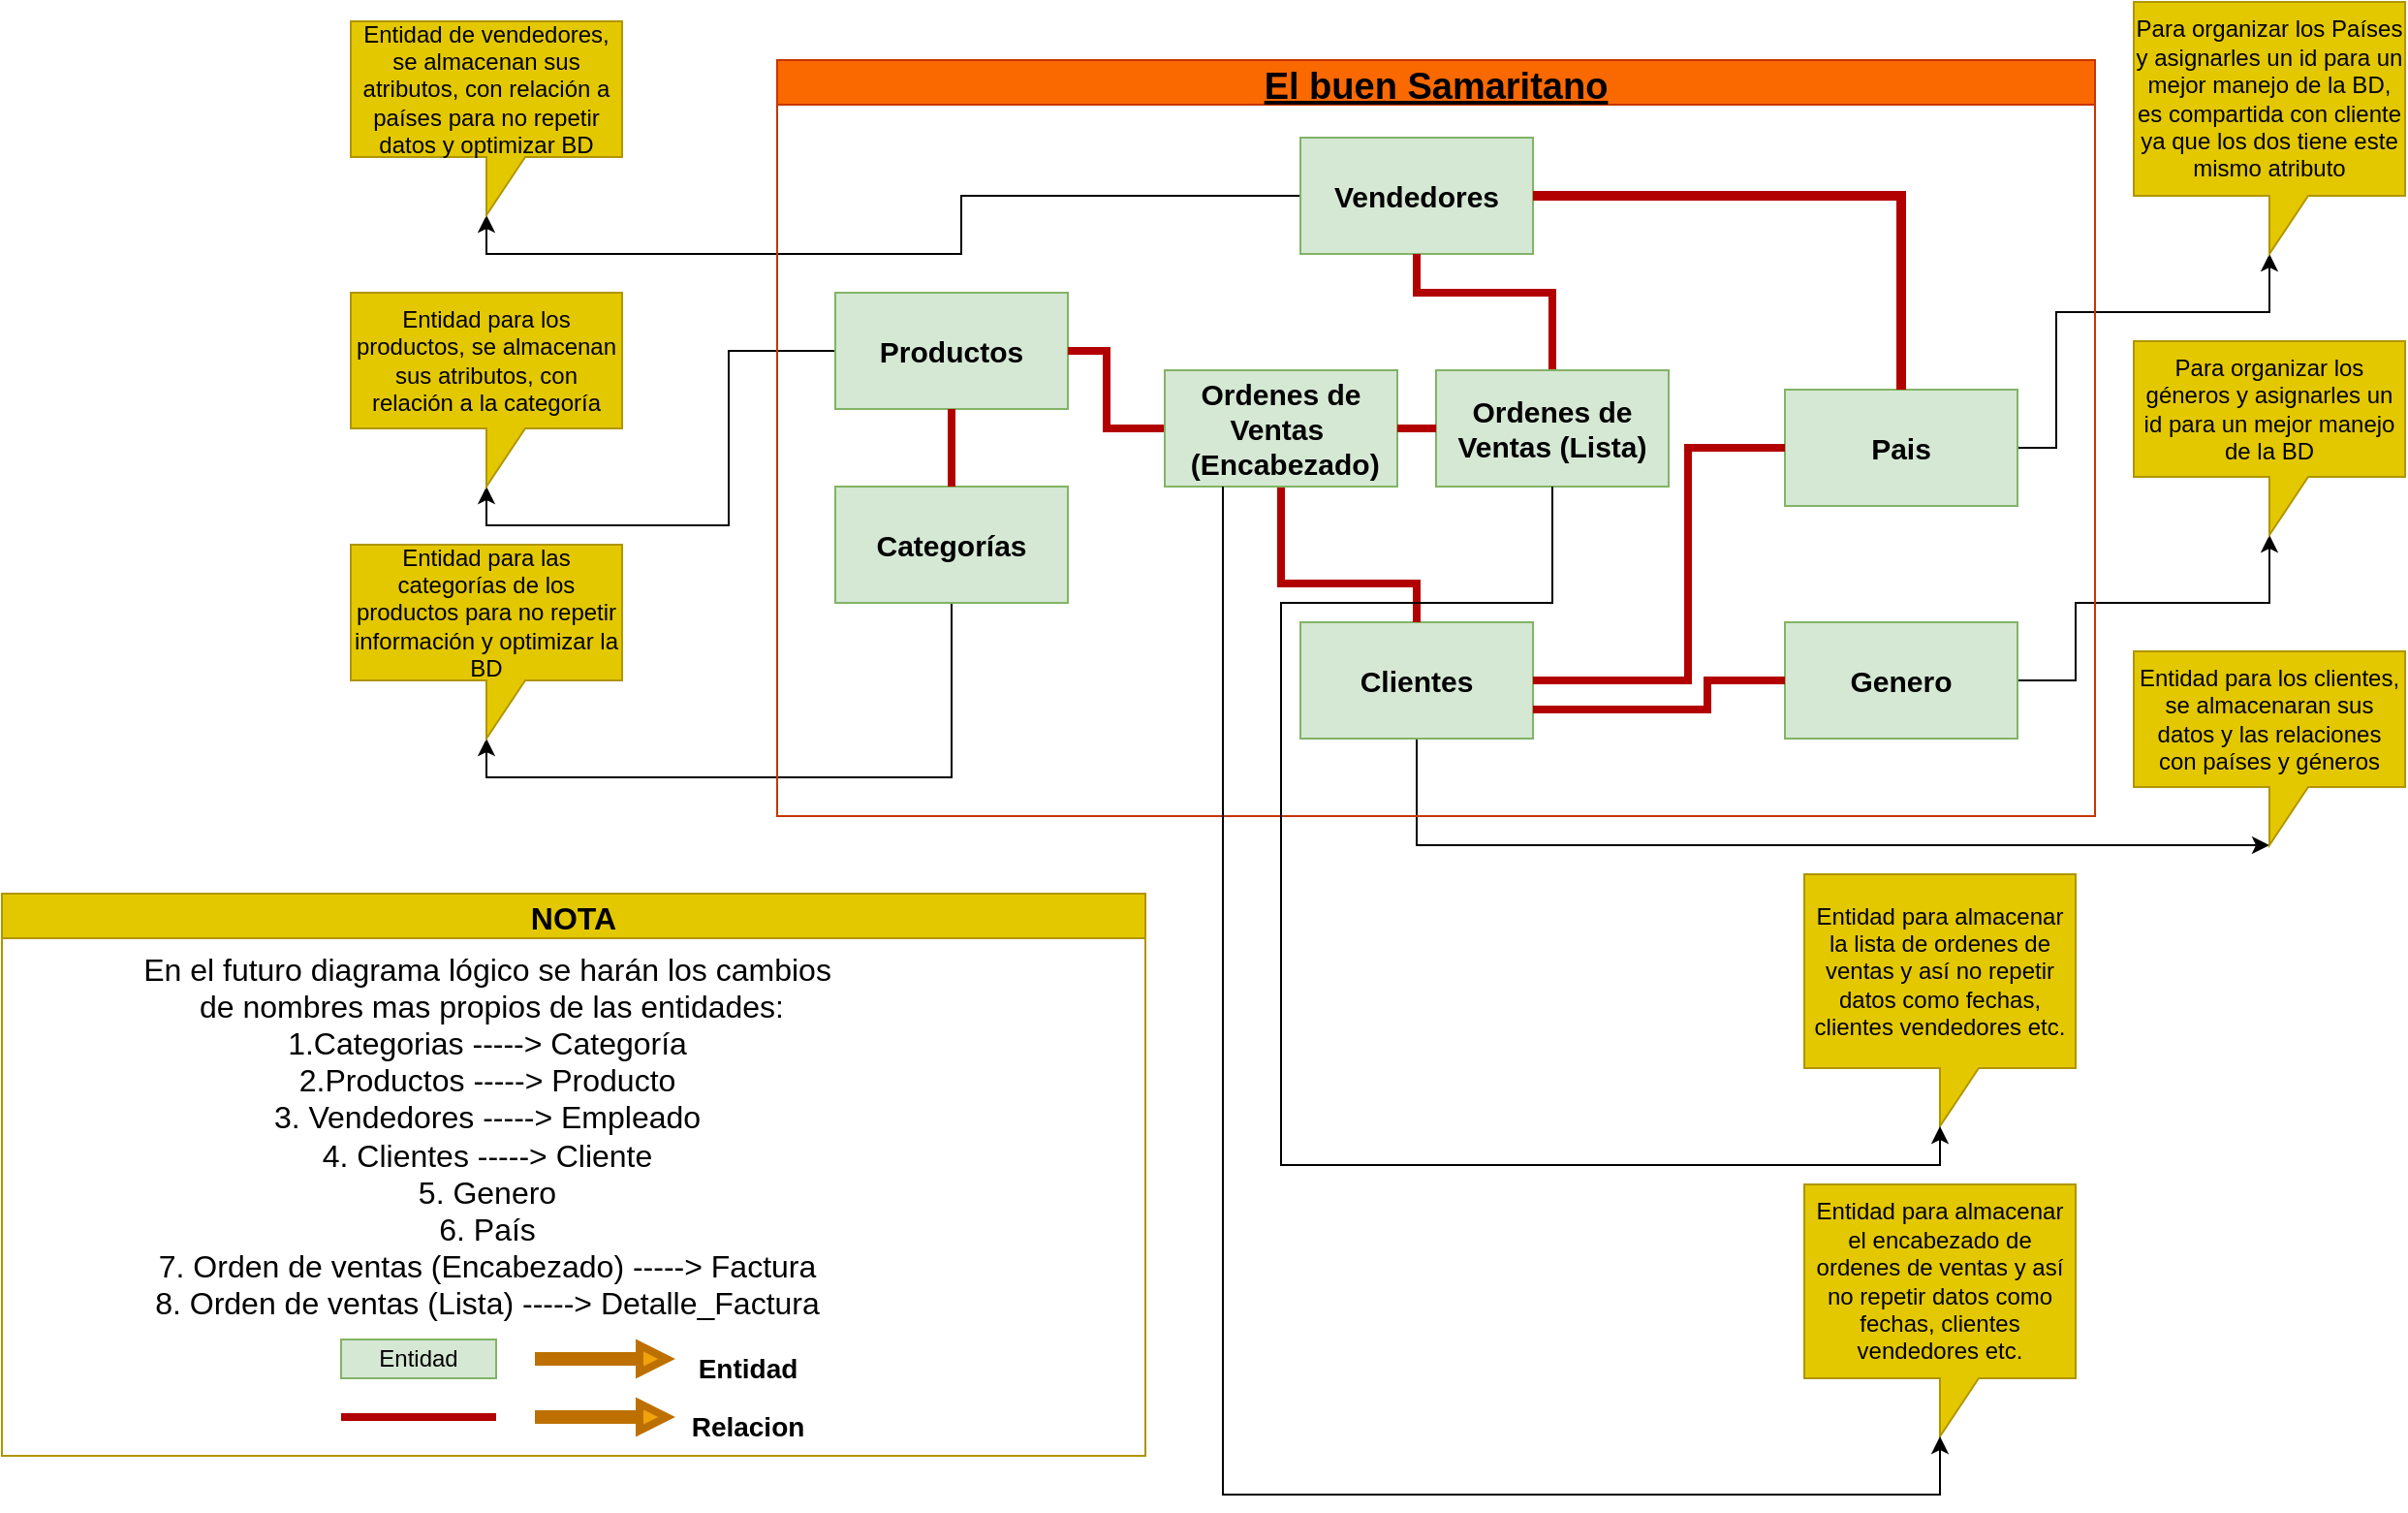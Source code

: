 <mxfile version="20.3.2" type="device"><diagram id="X2Kh6jawwMZ1K1NK5_Un" name="Página-1"><mxGraphModel dx="1157" dy="643" grid="1" gridSize="10" guides="1" tooltips="1" connect="1" arrows="1" fold="1" page="1" pageScale="1" pageWidth="827" pageHeight="1169" math="0" shadow="0"><root><mxCell id="0"/><mxCell id="1" parent="0"/><mxCell id="nUxTkYh7PNRf_B2qa-9Z-35" style="edgeStyle=orthogonalEdgeStyle;rounded=0;orthogonalLoop=1;jettySize=auto;html=1;exitX=0;exitY=0.5;exitDx=0;exitDy=0;entryX=0;entryY=0;entryDx=70;entryDy=100;entryPerimeter=0;fontSize=16;strokeWidth=1;" parent="1" source="nUxTkYh7PNRf_B2qa-9Z-1" target="nUxTkYh7PNRf_B2qa-9Z-34" edge="1"><mxGeometry relative="1" as="geometry"/></mxCell><mxCell id="nUxTkYh7PNRf_B2qa-9Z-1" value="&lt;font style=&quot;vertical-align: inherit;&quot;&gt;&lt;font size=&quot;1&quot; style=&quot;vertical-align: inherit;&quot;&gt;&lt;b style=&quot;font-size: 15px;&quot;&gt;Productos&lt;/b&gt;&lt;/font&gt;&lt;/font&gt;" style="rounded=0;whiteSpace=wrap;html=1;fillColor=#d5e8d4;strokeColor=#82b366;" parent="1" vertex="1"><mxGeometry x="440" y="360" width="120" height="60" as="geometry"/></mxCell><mxCell id="nUxTkYh7PNRf_B2qa-9Z-33" style="edgeStyle=orthogonalEdgeStyle;rounded=0;orthogonalLoop=1;jettySize=auto;html=1;exitX=0.5;exitY=1;exitDx=0;exitDy=0;entryX=0;entryY=0;entryDx=70;entryDy=100;entryPerimeter=0;fontSize=16;strokeWidth=1;" parent="1" source="nUxTkYh7PNRf_B2qa-9Z-2" target="nUxTkYh7PNRf_B2qa-9Z-32" edge="1"><mxGeometry relative="1" as="geometry"/></mxCell><mxCell id="nUxTkYh7PNRf_B2qa-9Z-2" value="&lt;font style=&quot;vertical-align: inherit;&quot;&gt;&lt;font style=&quot;vertical-align: inherit;&quot;&gt;&lt;font style=&quot;vertical-align: inherit;&quot;&gt;&lt;font style=&quot;vertical-align: inherit;&quot;&gt;&lt;span style=&quot;font-size: 15px;&quot;&gt;&lt;b&gt;Categorías&lt;/b&gt;&lt;/span&gt;&lt;br&gt;&lt;/font&gt;&lt;/font&gt;&lt;/font&gt;&lt;/font&gt;" style="rounded=0;whiteSpace=wrap;html=1;fillColor=#d5e8d4;strokeColor=#82b366;" parent="1" vertex="1"><mxGeometry x="440" y="460" width="120" height="60" as="geometry"/></mxCell><mxCell id="nUxTkYh7PNRf_B2qa-9Z-37" style="edgeStyle=orthogonalEdgeStyle;rounded=0;orthogonalLoop=1;jettySize=auto;html=1;exitX=0;exitY=0.5;exitDx=0;exitDy=0;entryX=0;entryY=0;entryDx=70;entryDy=100;entryPerimeter=0;fontSize=16;strokeWidth=1;" parent="1" source="nUxTkYh7PNRf_B2qa-9Z-3" target="nUxTkYh7PNRf_B2qa-9Z-36" edge="1"><mxGeometry relative="1" as="geometry"/></mxCell><mxCell id="nUxTkYh7PNRf_B2qa-9Z-3" value="&lt;font style=&quot;vertical-align: inherit; font-size: 15px;&quot;&gt;&lt;font style=&quot;vertical-align: inherit; font-size: 15px;&quot;&gt;&lt;font style=&quot;vertical-align: inherit; font-size: 15px;&quot;&gt;&lt;font style=&quot;vertical-align: inherit; font-size: 15px;&quot;&gt;&lt;font style=&quot;vertical-align: inherit; font-size: 15px;&quot;&gt;&lt;font style=&quot;vertical-align: inherit; font-size: 15px;&quot;&gt;Vendedores&lt;/font&gt;&lt;/font&gt;&lt;br style=&quot;font-size: 15px;&quot;&gt;&lt;/font&gt;&lt;/font&gt;&lt;/font&gt;&lt;/font&gt;" style="rounded=0;whiteSpace=wrap;html=1;fillColor=#d5e8d4;strokeColor=#82b366;fontStyle=1;fontSize=15;" parent="1" vertex="1"><mxGeometry x="680" y="280" width="120" height="60" as="geometry"/></mxCell><mxCell id="nUxTkYh7PNRf_B2qa-9Z-31" style="edgeStyle=orthogonalEdgeStyle;rounded=0;orthogonalLoop=1;jettySize=auto;html=1;exitX=0.5;exitY=1;exitDx=0;exitDy=0;fontSize=16;strokeWidth=1;entryX=0;entryY=0;entryDx=70;entryDy=100;entryPerimeter=0;" parent="1" source="nUxTkYh7PNRf_B2qa-9Z-4" target="nUxTkYh7PNRf_B2qa-9Z-30" edge="1"><mxGeometry relative="1" as="geometry"><mxPoint x="900" y="750" as="targetPoint"/><Array as="points"><mxPoint x="740" y="645"/></Array></mxGeometry></mxCell><mxCell id="nUxTkYh7PNRf_B2qa-9Z-4" value="&lt;font style=&quot;vertical-align: inherit; font-size: 15px;&quot;&gt;&lt;font style=&quot;vertical-align: inherit; font-size: 15px;&quot;&gt;&lt;font style=&quot;vertical-align: inherit; font-size: 15px;&quot;&gt;&lt;font style=&quot;vertical-align: inherit; font-size: 15px;&quot;&gt;&lt;font style=&quot;vertical-align: inherit; font-size: 15px;&quot;&gt;&lt;font style=&quot;vertical-align: inherit; font-size: 15px;&quot;&gt;Clientes&lt;/font&gt;&lt;/font&gt;&lt;br style=&quot;font-size: 15px;&quot;&gt;&lt;/font&gt;&lt;/font&gt;&lt;/font&gt;&lt;/font&gt;" style="rounded=0;whiteSpace=wrap;html=1;fillColor=#d5e8d4;strokeColor=#82b366;fontStyle=1;fontSize=15;" parent="1" vertex="1"><mxGeometry x="680" y="530" width="120" height="60" as="geometry"/></mxCell><mxCell id="nUxTkYh7PNRf_B2qa-9Z-6" value="" style="endArrow=none;html=1;rounded=0;exitX=0.5;exitY=0;exitDx=0;exitDy=0;entryX=0.5;entryY=1;entryDx=0;entryDy=0;fillColor=#e51400;strokeColor=#B20000;strokeWidth=4;" parent="1" source="nUxTkYh7PNRf_B2qa-9Z-4" target="nUxTkYh7PNRf_B2qa-9Z-5" edge="1"><mxGeometry width="50" height="50" relative="1" as="geometry"><mxPoint x="720" y="500" as="sourcePoint"/><mxPoint x="770" y="450" as="targetPoint"/><Array as="points"><mxPoint x="740" y="510"/><mxPoint x="670" y="510"/></Array></mxGeometry></mxCell><mxCell id="nUxTkYh7PNRf_B2qa-9Z-7" value="" style="endArrow=none;html=1;rounded=0;entryX=0.5;entryY=0;entryDx=0;entryDy=0;exitX=0.5;exitY=1;exitDx=0;exitDy=0;fillColor=#e51400;strokeColor=#B20000;strokeWidth=4;" parent="1" source="nUxTkYh7PNRf_B2qa-9Z-3" target="nUxTkYh7PNRf_B2qa-9Z-21" edge="1"><mxGeometry width="50" height="50" relative="1" as="geometry"><mxPoint x="720" y="500" as="sourcePoint"/><mxPoint x="770" y="450" as="targetPoint"/><Array as="points"><mxPoint x="740" y="360"/><mxPoint x="810" y="360"/></Array></mxGeometry></mxCell><mxCell id="nUxTkYh7PNRf_B2qa-9Z-8" value="" style="endArrow=none;html=1;rounded=0;exitX=0.5;exitY=1;exitDx=0;exitDy=0;entryX=0.5;entryY=0;entryDx=0;entryDy=0;fillColor=#e51400;strokeColor=#B20000;strokeWidth=4;" parent="1" source="nUxTkYh7PNRf_B2qa-9Z-1" target="nUxTkYh7PNRf_B2qa-9Z-2" edge="1"><mxGeometry width="50" height="50" relative="1" as="geometry"><mxPoint x="720" y="500" as="sourcePoint"/><mxPoint x="770" y="450" as="targetPoint"/></mxGeometry></mxCell><mxCell id="nUxTkYh7PNRf_B2qa-9Z-9" value="" style="endArrow=none;html=1;rounded=0;exitX=1;exitY=0.5;exitDx=0;exitDy=0;entryX=0;entryY=0.5;entryDx=0;entryDy=0;fillColor=#e51400;strokeColor=#B20000;strokeWidth=4;" parent="1" source="nUxTkYh7PNRf_B2qa-9Z-1" target="nUxTkYh7PNRf_B2qa-9Z-5" edge="1"><mxGeometry width="50" height="50" relative="1" as="geometry"><mxPoint x="720" y="500" as="sourcePoint"/><mxPoint x="770" y="450" as="targetPoint"/><Array as="points"><mxPoint x="580" y="390"/><mxPoint x="580" y="410"/><mxPoint x="580" y="430"/></Array></mxGeometry></mxCell><mxCell id="nUxTkYh7PNRf_B2qa-9Z-20" style="edgeStyle=orthogonalEdgeStyle;rounded=0;orthogonalLoop=1;jettySize=auto;html=1;exitX=1;exitY=0.5;exitDx=0;exitDy=0;entryX=0;entryY=0;entryDx=70;entryDy=130;entryPerimeter=0;" parent="1" source="nUxTkYh7PNRf_B2qa-9Z-10" target="nUxTkYh7PNRf_B2qa-9Z-19" edge="1"><mxGeometry relative="1" as="geometry"><Array as="points"><mxPoint x="1070" y="440"/><mxPoint x="1070" y="370"/><mxPoint x="1180" y="370"/></Array></mxGeometry></mxCell><mxCell id="nUxTkYh7PNRf_B2qa-9Z-10" value="&lt;font style=&quot;vertical-align: inherit; font-size: 15px;&quot;&gt;&lt;font style=&quot;vertical-align: inherit; font-size: 15px;&quot;&gt;&lt;font style=&quot;vertical-align: inherit; font-size: 15px;&quot;&gt;&lt;font style=&quot;vertical-align: inherit; font-size: 15px;&quot;&gt;&lt;font style=&quot;vertical-align: inherit; font-size: 15px;&quot;&gt;&lt;font style=&quot;vertical-align: inherit; font-size: 15px;&quot;&gt;&lt;font style=&quot;vertical-align: inherit; font-size: 15px;&quot;&gt;&lt;font style=&quot;vertical-align: inherit; font-size: 15px;&quot;&gt;Pais&lt;/font&gt;&lt;/font&gt;&lt;/font&gt;&lt;/font&gt;&lt;br style=&quot;font-size: 15px;&quot;&gt;&lt;/font&gt;&lt;/font&gt;&lt;/font&gt;&lt;/font&gt;" style="rounded=0;whiteSpace=wrap;html=1;fillColor=#d5e8d4;strokeColor=#82b366;fontStyle=1;fontSize=15;" parent="1" vertex="1"><mxGeometry x="930" y="410" width="120" height="60" as="geometry"/></mxCell><mxCell id="nUxTkYh7PNRf_B2qa-9Z-18" style="edgeStyle=orthogonalEdgeStyle;rounded=0;orthogonalLoop=1;jettySize=auto;html=1;exitX=1;exitY=0.5;exitDx=0;exitDy=0;entryX=0;entryY=0;entryDx=70;entryDy=100;entryPerimeter=0;" parent="1" source="nUxTkYh7PNRf_B2qa-9Z-11" target="nUxTkYh7PNRf_B2qa-9Z-17" edge="1"><mxGeometry relative="1" as="geometry"><Array as="points"><mxPoint x="1080" y="560"/><mxPoint x="1080" y="520"/><mxPoint x="1180" y="520"/></Array></mxGeometry></mxCell><mxCell id="nUxTkYh7PNRf_B2qa-9Z-11" value="&lt;font style=&quot;vertical-align: inherit; font-size: 15px;&quot;&gt;&lt;font style=&quot;vertical-align: inherit; font-size: 15px;&quot;&gt;&lt;font style=&quot;vertical-align: inherit; font-size: 15px;&quot;&gt;&lt;font style=&quot;vertical-align: inherit; font-size: 15px;&quot;&gt;&lt;font style=&quot;vertical-align: inherit; font-size: 15px;&quot;&gt;&lt;font style=&quot;vertical-align: inherit; font-size: 15px;&quot;&gt;&lt;font style=&quot;vertical-align: inherit; font-size: 15px;&quot;&gt;&lt;font style=&quot;vertical-align: inherit; font-size: 15px;&quot;&gt;Genero&lt;/font&gt;&lt;/font&gt;&lt;/font&gt;&lt;/font&gt;&lt;br style=&quot;font-size: 15px;&quot;&gt;&lt;/font&gt;&lt;/font&gt;&lt;/font&gt;&lt;/font&gt;" style="rounded=0;whiteSpace=wrap;html=1;fillColor=#d5e8d4;strokeColor=#82b366;fontSize=15;fontStyle=1" parent="1" vertex="1"><mxGeometry x="930" y="530" width="120" height="60" as="geometry"/></mxCell><mxCell id="nUxTkYh7PNRf_B2qa-9Z-13" value="" style="endArrow=none;html=1;rounded=0;entryX=0.5;entryY=0;entryDx=0;entryDy=0;exitX=1;exitY=0.5;exitDx=0;exitDy=0;fillColor=#e51400;strokeColor=#B20000;strokeWidth=5;" parent="1" source="nUxTkYh7PNRf_B2qa-9Z-3" target="nUxTkYh7PNRf_B2qa-9Z-10" edge="1"><mxGeometry width="50" height="50" relative="1" as="geometry"><mxPoint x="720" y="500" as="sourcePoint"/><mxPoint x="770" y="450" as="targetPoint"/><Array as="points"><mxPoint x="990" y="310"/></Array></mxGeometry></mxCell><mxCell id="nUxTkYh7PNRf_B2qa-9Z-14" value="" style="endArrow=none;html=1;rounded=0;exitX=1;exitY=0.5;exitDx=0;exitDy=0;entryX=0;entryY=0.5;entryDx=0;entryDy=0;fillColor=#e51400;strokeColor=#B20000;strokeWidth=4;" parent="1" source="nUxTkYh7PNRf_B2qa-9Z-4" target="nUxTkYh7PNRf_B2qa-9Z-10" edge="1"><mxGeometry width="50" height="50" relative="1" as="geometry"><mxPoint x="720" y="500" as="sourcePoint"/><mxPoint x="770" y="450" as="targetPoint"/><Array as="points"><mxPoint x="880" y="560"/><mxPoint x="880" y="500"/><mxPoint x="880" y="440"/></Array></mxGeometry></mxCell><mxCell id="nUxTkYh7PNRf_B2qa-9Z-15" value="" style="endArrow=none;html=1;rounded=0;entryX=0;entryY=0.5;entryDx=0;entryDy=0;exitX=1;exitY=0.75;exitDx=0;exitDy=0;fillColor=#e51400;strokeColor=#B20000;strokeWidth=4;" parent="1" source="nUxTkYh7PNRf_B2qa-9Z-4" target="nUxTkYh7PNRf_B2qa-9Z-11" edge="1"><mxGeometry width="50" height="50" relative="1" as="geometry"><mxPoint x="720" y="500" as="sourcePoint"/><mxPoint x="770" y="450" as="targetPoint"/><Array as="points"><mxPoint x="890" y="575"/><mxPoint x="890" y="560"/></Array></mxGeometry></mxCell><mxCell id="nUxTkYh7PNRf_B2qa-9Z-16" value="El buen Samaritano" style="swimlane;fillColor=#fa6800;fontColor=#000000;strokeColor=#C73500;fontStyle=5;fontSize=19;" parent="1" vertex="1"><mxGeometry x="410" y="240" width="680" height="390" as="geometry"/></mxCell><mxCell id="nUxTkYh7PNRf_B2qa-9Z-5" value="&lt;font style=&quot;vertical-align: inherit;&quot;&gt;&lt;font style=&quot;vertical-align: inherit;&quot;&gt;&lt;font style=&quot;vertical-align: inherit;&quot;&gt;&lt;font style=&quot;vertical-align: inherit;&quot;&gt;&lt;font style=&quot;vertical-align: inherit;&quot;&gt;&lt;font size=&quot;1&quot; style=&quot;vertical-align: inherit;&quot;&gt;&lt;b style=&quot;font-size: 15px;&quot;&gt;Ordenes de Ventas&amp;nbsp; &amp;nbsp;(Encabezado)&lt;/b&gt;&lt;/font&gt;&lt;/font&gt;&lt;br&gt;&lt;/font&gt;&lt;/font&gt;&lt;/font&gt;&lt;/font&gt;" style="rounded=0;whiteSpace=wrap;html=1;fillColor=#d5e8d4;strokeColor=#82b366;" parent="nUxTkYh7PNRf_B2qa-9Z-16" vertex="1"><mxGeometry x="200" y="160" width="120" height="60" as="geometry"/></mxCell><mxCell id="nUxTkYh7PNRf_B2qa-9Z-21" value="&lt;font style=&quot;vertical-align: inherit; font-size: 15px;&quot;&gt;&lt;font style=&quot;vertical-align: inherit; font-size: 15px;&quot;&gt;&lt;font style=&quot;vertical-align: inherit; font-size: 15px;&quot;&gt;&lt;font style=&quot;vertical-align: inherit; font-size: 15px;&quot;&gt;Ordenes de Ventas (Lista)&lt;br style=&quot;font-size: 15px;&quot;&gt;&lt;/font&gt;&lt;/font&gt;&lt;/font&gt;&lt;/font&gt;" style="rounded=0;whiteSpace=wrap;html=1;fillColor=#d5e8d4;strokeColor=#82b366;fontStyle=1;fontSize=15;" parent="nUxTkYh7PNRf_B2qa-9Z-16" vertex="1"><mxGeometry x="340" y="160" width="120" height="60" as="geometry"/></mxCell><mxCell id="nUxTkYh7PNRf_B2qa-9Z-22" value="" style="endArrow=none;html=1;rounded=0;entryX=0;entryY=0.5;entryDx=0;entryDy=0;exitX=1;exitY=0.5;exitDx=0;exitDy=0;fillColor=#e51400;strokeColor=#B20000;strokeWidth=4;" parent="nUxTkYh7PNRf_B2qa-9Z-16" source="nUxTkYh7PNRf_B2qa-9Z-5" target="nUxTkYh7PNRf_B2qa-9Z-21" edge="1"><mxGeometry width="50" height="50" relative="1" as="geometry"><mxPoint x="330" y="270" as="sourcePoint"/><mxPoint x="380" y="220" as="targetPoint"/></mxGeometry></mxCell><mxCell id="nUxTkYh7PNRf_B2qa-9Z-17" value="&lt;font style=&quot;vertical-align: inherit;&quot;&gt;&lt;font style=&quot;vertical-align: inherit;&quot;&gt;Para organizar los géneros y asignarles un id para un mejor manejo de la BD&lt;/font&gt;&lt;/font&gt;" style="shape=callout;whiteSpace=wrap;html=1;perimeter=calloutPerimeter;fillColor=#e3c800;strokeColor=#B09500;fontColor=#000000;" parent="1" vertex="1"><mxGeometry x="1110" y="385" width="140" height="100" as="geometry"/></mxCell><mxCell id="nUxTkYh7PNRf_B2qa-9Z-19" value="&lt;font style=&quot;vertical-align: inherit;&quot;&gt;&lt;font style=&quot;vertical-align: inherit;&quot;&gt;Para organizar los Países y asignarles un id para un mejor manejo de la BD, es compartida con cliente ya que los dos tiene este mismo atributo&lt;/font&gt;&lt;/font&gt;" style="shape=callout;whiteSpace=wrap;html=1;perimeter=calloutPerimeter;fillColor=#e3c800;strokeColor=#B09500;fontColor=#000000;" parent="1" vertex="1"><mxGeometry x="1110" y="210" width="140" height="130" as="geometry"/></mxCell><mxCell id="nUxTkYh7PNRf_B2qa-9Z-30" value="&lt;font style=&quot;vertical-align: inherit;&quot;&gt;&lt;font style=&quot;vertical-align: inherit;&quot;&gt;Entidad para los clientes, se almacenaran sus datos y las relaciones con países y géneros&lt;/font&gt;&lt;/font&gt;" style="shape=callout;whiteSpace=wrap;html=1;perimeter=calloutPerimeter;fillColor=#e3c800;strokeColor=#B09500;fontColor=#000000;" parent="1" vertex="1"><mxGeometry x="1110" y="545" width="140" height="100" as="geometry"/></mxCell><mxCell id="nUxTkYh7PNRf_B2qa-9Z-32" value="&lt;font style=&quot;vertical-align: inherit;&quot;&gt;&lt;font style=&quot;vertical-align: inherit;&quot;&gt;Entidad para las categorías de los productos para no repetir información y optimizar la BD&lt;/font&gt;&lt;/font&gt;" style="shape=callout;whiteSpace=wrap;html=1;perimeter=calloutPerimeter;fillColor=#e3c800;strokeColor=#B09500;fontColor=#000000;" parent="1" vertex="1"><mxGeometry x="190" y="490" width="140" height="100" as="geometry"/></mxCell><mxCell id="nUxTkYh7PNRf_B2qa-9Z-34" value="&lt;font style=&quot;vertical-align: inherit;&quot;&gt;&lt;font style=&quot;vertical-align: inherit;&quot;&gt;Entidad para los productos, se almacenan sus atributos, con relación a la categoría&lt;/font&gt;&lt;/font&gt;" style="shape=callout;whiteSpace=wrap;html=1;perimeter=calloutPerimeter;fillColor=#e3c800;strokeColor=#B09500;fontColor=#000000;" parent="1" vertex="1"><mxGeometry x="190" y="360" width="140" height="100" as="geometry"/></mxCell><mxCell id="nUxTkYh7PNRf_B2qa-9Z-36" value="&lt;font style=&quot;vertical-align: inherit;&quot;&gt;&lt;font style=&quot;vertical-align: inherit;&quot;&gt;Entidad de vendedores, se almacenan sus atributos, con relación a países para no repetir datos y optimizar BD&lt;/font&gt;&lt;/font&gt;" style="shape=callout;whiteSpace=wrap;html=1;perimeter=calloutPerimeter;fillColor=#e3c800;strokeColor=#B09500;fontColor=#000000;" parent="1" vertex="1"><mxGeometry x="190" y="220" width="140" height="100" as="geometry"/></mxCell><mxCell id="nUxTkYh7PNRf_B2qa-9Z-38" value="&lt;font style=&quot;vertical-align: inherit;&quot;&gt;&lt;font style=&quot;vertical-align: inherit;&quot;&gt;Entidad para almacenar la lista de ordenes de ventas y así no repetir datos como fechas, clientes vendedores etc.&lt;/font&gt;&lt;/font&gt;" style="shape=callout;whiteSpace=wrap;html=1;perimeter=calloutPerimeter;fillColor=#e3c800;strokeColor=#B09500;fontColor=#000000;" parent="1" vertex="1"><mxGeometry x="940" y="660" width="140" height="130" as="geometry"/></mxCell><mxCell id="nUxTkYh7PNRf_B2qa-9Z-39" style="edgeStyle=orthogonalEdgeStyle;rounded=0;orthogonalLoop=1;jettySize=auto;html=1;exitX=0.5;exitY=1;exitDx=0;exitDy=0;entryX=0;entryY=0;entryDx=70;entryDy=130;entryPerimeter=0;fontSize=16;strokeWidth=1;" parent="1" source="nUxTkYh7PNRf_B2qa-9Z-21" target="nUxTkYh7PNRf_B2qa-9Z-38" edge="1"><mxGeometry relative="1" as="geometry"><Array as="points"><mxPoint x="810" y="520"/><mxPoint x="670" y="520"/><mxPoint x="670" y="810"/><mxPoint x="1010" y="810"/></Array></mxGeometry></mxCell><mxCell id="nUxTkYh7PNRf_B2qa-9Z-42" value="&lt;font style=&quot;vertical-align: inherit;&quot;&gt;&lt;font style=&quot;vertical-align: inherit;&quot;&gt;Entidad para almacenar el encabezado de ordenes de ventas y así no repetir datos como fechas, clientes vendedores etc.&lt;/font&gt;&lt;/font&gt;" style="shape=callout;whiteSpace=wrap;html=1;perimeter=calloutPerimeter;fillColor=#e3c800;strokeColor=#B09500;fontColor=#000000;" parent="1" vertex="1"><mxGeometry x="940" y="820" width="140" height="130" as="geometry"/></mxCell><mxCell id="nUxTkYh7PNRf_B2qa-9Z-43" style="edgeStyle=orthogonalEdgeStyle;rounded=0;orthogonalLoop=1;jettySize=auto;html=1;exitX=0.25;exitY=1;exitDx=0;exitDy=0;entryX=0;entryY=0;entryDx=70;entryDy=130;entryPerimeter=0;fontSize=16;strokeWidth=1;" parent="1" source="nUxTkYh7PNRf_B2qa-9Z-5" target="nUxTkYh7PNRf_B2qa-9Z-42" edge="1"><mxGeometry relative="1" as="geometry"><Array as="points"><mxPoint x="640" y="980"/><mxPoint x="1010" y="980"/></Array></mxGeometry></mxCell><mxCell id="nUxTkYh7PNRf_B2qa-9Z-45" value="NOTA" style="swimlane;fontSize=16;strokeWidth=1;fillColor=#e3c800;fontColor=#000000;strokeColor=#B09500;" parent="1" vertex="1"><mxGeometry x="10" y="670" width="590" height="290" as="geometry"/></mxCell><mxCell id="nUxTkYh7PNRf_B2qa-9Z-47" value="&lt;span style=&quot;&quot;&gt;En el futuro diagrama lógico se harán los cambios&lt;br&gt;&amp;nbsp;de nombres mas propios de las entidades:&lt;/span&gt;&lt;br style=&quot;&quot;&gt;&lt;span style=&quot;&quot;&gt;1.Categorias -----&amp;gt;&amp;nbsp;&lt;/span&gt;Categoría&lt;br style=&quot;&quot;&gt;&lt;span style=&quot;&quot;&gt;2.Productos -----&amp;gt; Producto&lt;/span&gt;&lt;br style=&quot;&quot;&gt;&lt;span style=&quot;&quot;&gt;3. Vendedores -----&amp;gt; Empleado&lt;/span&gt;&lt;br style=&quot;&quot;&gt;&lt;span style=&quot;&quot;&gt;4. Clientes -----&amp;gt; Cliente&lt;/span&gt;&lt;br style=&quot;&quot;&gt;&lt;span style=&quot;&quot;&gt;5. Genero&lt;/span&gt;&lt;br style=&quot;&quot;&gt;&lt;span style=&quot;&quot;&gt;6.&amp;nbsp;&lt;/span&gt;País&lt;br style=&quot;&quot;&gt;&lt;span style=&quot;&quot;&gt;7. Orden de ventas (Encabezado) -----&amp;gt; Factura&lt;/span&gt;&lt;br style=&quot;&quot;&gt;&lt;span style=&quot;&quot;&gt;8. Orden de ventas (Lista) -----&amp;gt; Detalle_Factura&lt;/span&gt;" style="text;html=1;align=center;verticalAlign=middle;resizable=0;points=[];autosize=1;strokeColor=none;fillColor=none;fontSize=16;" parent="nUxTkYh7PNRf_B2qa-9Z-45" vertex="1"><mxGeometry x="60" y="20" width="380" height="210" as="geometry"/></mxCell><mxCell id="nUxTkYh7PNRf_B2qa-9Z-24" value="&lt;font style=&quot;vertical-align: inherit;&quot;&gt;&lt;font style=&quot;vertical-align: inherit;&quot;&gt;&lt;font style=&quot;vertical-align: inherit;&quot;&gt;&lt;font style=&quot;vertical-align: inherit;&quot;&gt;Entidad&lt;br&gt;&lt;/font&gt;&lt;/font&gt;&lt;/font&gt;&lt;/font&gt;" style="rounded=0;whiteSpace=wrap;html=1;fillColor=#d5e8d4;strokeColor=#82b366;" parent="nUxTkYh7PNRf_B2qa-9Z-45" vertex="1"><mxGeometry x="175" y="230" width="80" height="20" as="geometry"/></mxCell><mxCell id="nUxTkYh7PNRf_B2qa-9Z-25" value="" style="endArrow=none;html=1;rounded=0;strokeWidth=4;fillColor=#e51400;strokeColor=#B20000;" parent="nUxTkYh7PNRf_B2qa-9Z-45" edge="1"><mxGeometry width="50" height="50" relative="1" as="geometry"><mxPoint x="175" y="270" as="sourcePoint"/><mxPoint x="255" y="270" as="targetPoint"/><Array as="points"/></mxGeometry></mxCell><mxCell id="nUxTkYh7PNRf_B2qa-9Z-26" value="" style="shape=flexArrow;endArrow=classic;html=1;rounded=0;strokeWidth=4;endWidth=7;endSize=3.33;width=0;fillColor=#f0a30a;strokeColor=#BD7000;" parent="nUxTkYh7PNRf_B2qa-9Z-45" edge="1"><mxGeometry width="50" height="50" relative="1" as="geometry"><mxPoint x="275" y="240" as="sourcePoint"/><mxPoint x="345" y="240" as="targetPoint"/></mxGeometry></mxCell><mxCell id="nUxTkYh7PNRf_B2qa-9Z-27" value="" style="shape=flexArrow;endArrow=classic;html=1;rounded=0;strokeWidth=4;endWidth=7;endSize=3.33;width=0;fillColor=#f0a30a;strokeColor=#BD7000;" parent="nUxTkYh7PNRf_B2qa-9Z-45" edge="1"><mxGeometry width="50" height="50" relative="1" as="geometry"><mxPoint x="275" y="270" as="sourcePoint"/><mxPoint x="345" y="270" as="targetPoint"/></mxGeometry></mxCell><mxCell id="nUxTkYh7PNRf_B2qa-9Z-28" value="Entidad" style="text;html=1;strokeColor=none;fillColor=none;align=center;verticalAlign=middle;whiteSpace=wrap;rounded=0;strokeWidth=1;fontStyle=1;fontSize=14;" parent="nUxTkYh7PNRf_B2qa-9Z-45" vertex="1"><mxGeometry x="355" y="230" width="60" height="30" as="geometry"/></mxCell><mxCell id="nUxTkYh7PNRf_B2qa-9Z-29" value="Relacion" style="text;html=1;strokeColor=none;fillColor=none;align=center;verticalAlign=middle;whiteSpace=wrap;rounded=0;fontStyle=1;fontSize=14;" parent="nUxTkYh7PNRf_B2qa-9Z-45" vertex="1"><mxGeometry x="355" y="260" width="60" height="30" as="geometry"/></mxCell></root></mxGraphModel></diagram></mxfile>